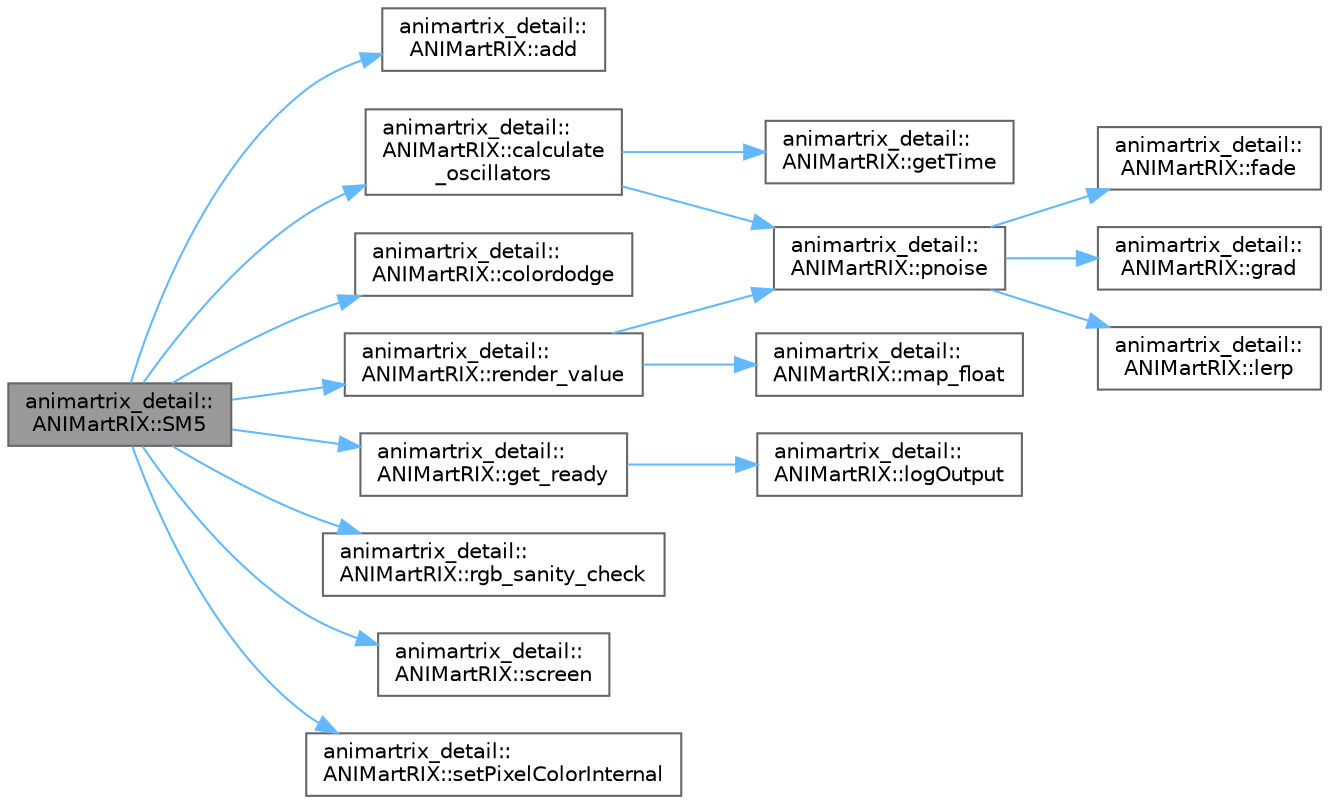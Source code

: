 digraph "animartrix_detail::ANIMartRIX::SM5"
{
 // LATEX_PDF_SIZE
  bgcolor="transparent";
  edge [fontname=Helvetica,fontsize=10,labelfontname=Helvetica,labelfontsize=10];
  node [fontname=Helvetica,fontsize=10,shape=box,height=0.2,width=0.4];
  rankdir="LR";
  Node1 [id="Node000001",label="animartrix_detail::\lANIMartRIX::SM5",height=0.2,width=0.4,color="gray40", fillcolor="grey60", style="filled", fontcolor="black",tooltip=" "];
  Node1 -> Node2 [id="edge1_Node000001_Node000002",color="steelblue1",style="solid",tooltip=" "];
  Node2 [id="Node000002",label="animartrix_detail::\lANIMartRIX::add",height=0.2,width=0.4,color="grey40", fillcolor="white", style="filled",URL="$df/d5e/classanimartrix__detail_1_1_a_n_i_mart_r_i_x.html#a0049e241a048eeec47f0abf19588c6d2",tooltip=" "];
  Node1 -> Node3 [id="edge2_Node000001_Node000003",color="steelblue1",style="solid",tooltip=" "];
  Node3 [id="Node000003",label="animartrix_detail::\lANIMartRIX::calculate\l_oscillators",height=0.2,width=0.4,color="grey40", fillcolor="white", style="filled",URL="$df/d5e/classanimartrix__detail_1_1_a_n_i_mart_r_i_x.html#a8f1a3ef6f9688953f30b62ee5a3842e0",tooltip=" "];
  Node3 -> Node4 [id="edge3_Node000003_Node000004",color="steelblue1",style="solid",tooltip=" "];
  Node4 [id="Node000004",label="animartrix_detail::\lANIMartRIX::getTime",height=0.2,width=0.4,color="grey40", fillcolor="white", style="filled",URL="$df/d5e/classanimartrix__detail_1_1_a_n_i_mart_r_i_x.html#aca68cf41172ac73c388dad51b3ab40ab",tooltip=" "];
  Node3 -> Node5 [id="edge4_Node000003_Node000005",color="steelblue1",style="solid",tooltip=" "];
  Node5 [id="Node000005",label="animartrix_detail::\lANIMartRIX::pnoise",height=0.2,width=0.4,color="grey40", fillcolor="white", style="filled",URL="$df/d5e/classanimartrix__detail_1_1_a_n_i_mart_r_i_x.html#a4e599e324fb4f9bec1a113f1843f6058",tooltip=" "];
  Node5 -> Node6 [id="edge5_Node000005_Node000006",color="steelblue1",style="solid",tooltip=" "];
  Node6 [id="Node000006",label="animartrix_detail::\lANIMartRIX::fade",height=0.2,width=0.4,color="grey40", fillcolor="white", style="filled",URL="$df/d5e/classanimartrix__detail_1_1_a_n_i_mart_r_i_x.html#af3fb7d297afe35dea7078be3836aa994",tooltip=" "];
  Node5 -> Node7 [id="edge6_Node000005_Node000007",color="steelblue1",style="solid",tooltip=" "];
  Node7 [id="Node000007",label="animartrix_detail::\lANIMartRIX::grad",height=0.2,width=0.4,color="grey40", fillcolor="white", style="filled",URL="$df/d5e/classanimartrix__detail_1_1_a_n_i_mart_r_i_x.html#acb625b48d9c1beec3067e0c38b7a0b22",tooltip=" "];
  Node5 -> Node8 [id="edge7_Node000005_Node000008",color="steelblue1",style="solid",tooltip=" "];
  Node8 [id="Node000008",label="animartrix_detail::\lANIMartRIX::lerp",height=0.2,width=0.4,color="grey40", fillcolor="white", style="filled",URL="$df/d5e/classanimartrix__detail_1_1_a_n_i_mart_r_i_x.html#a7ce0a9b9405217a5b8bf71c88bcb571b",tooltip=" "];
  Node1 -> Node9 [id="edge8_Node000001_Node000009",color="steelblue1",style="solid",tooltip=" "];
  Node9 [id="Node000009",label="animartrix_detail::\lANIMartRIX::colordodge",height=0.2,width=0.4,color="grey40", fillcolor="white", style="filled",URL="$df/d5e/classanimartrix__detail_1_1_a_n_i_mart_r_i_x.html#ac46f1605c69b2583e3e06bcb1bcb4cd3",tooltip=" "];
  Node1 -> Node10 [id="edge9_Node000001_Node000010",color="steelblue1",style="solid",tooltip=" "];
  Node10 [id="Node000010",label="animartrix_detail::\lANIMartRIX::get_ready",height=0.2,width=0.4,color="grey40", fillcolor="white", style="filled",URL="$df/d5e/classanimartrix__detail_1_1_a_n_i_mart_r_i_x.html#a087a9473459c121592e78b11d617820b",tooltip=" "];
  Node10 -> Node11 [id="edge10_Node000010_Node000011",color="steelblue1",style="solid",tooltip=" "];
  Node11 [id="Node000011",label="animartrix_detail::\lANIMartRIX::logOutput",height=0.2,width=0.4,color="grey40", fillcolor="white", style="filled",URL="$df/d5e/classanimartrix__detail_1_1_a_n_i_mart_r_i_x.html#ac384f7991b6c2a4906b1783b7aa59638",tooltip=" "];
  Node1 -> Node12 [id="edge11_Node000001_Node000012",color="steelblue1",style="solid",tooltip=" "];
  Node12 [id="Node000012",label="animartrix_detail::\lANIMartRIX::render_value",height=0.2,width=0.4,color="grey40", fillcolor="white", style="filled",URL="$df/d5e/classanimartrix__detail_1_1_a_n_i_mart_r_i_x.html#a867d92fbbe56d9cdbd02638db2795324",tooltip=" "];
  Node12 -> Node13 [id="edge12_Node000012_Node000013",color="steelblue1",style="solid",tooltip=" "];
  Node13 [id="Node000013",label="animartrix_detail::\lANIMartRIX::map_float",height=0.2,width=0.4,color="grey40", fillcolor="white", style="filled",URL="$df/d5e/classanimartrix__detail_1_1_a_n_i_mart_r_i_x.html#a2006d9bb43b5840274de66a93529a29f",tooltip=" "];
  Node12 -> Node5 [id="edge13_Node000012_Node000005",color="steelblue1",style="solid",tooltip=" "];
  Node1 -> Node14 [id="edge14_Node000001_Node000014",color="steelblue1",style="solid",tooltip=" "];
  Node14 [id="Node000014",label="animartrix_detail::\lANIMartRIX::rgb_sanity_check",height=0.2,width=0.4,color="grey40", fillcolor="white", style="filled",URL="$df/d5e/classanimartrix__detail_1_1_a_n_i_mart_r_i_x.html#a67a30ae022755db342ddaafdeb1b7d9f",tooltip=" "];
  Node1 -> Node15 [id="edge15_Node000001_Node000015",color="steelblue1",style="solid",tooltip=" "];
  Node15 [id="Node000015",label="animartrix_detail::\lANIMartRIX::screen",height=0.2,width=0.4,color="grey40", fillcolor="white", style="filled",URL="$df/d5e/classanimartrix__detail_1_1_a_n_i_mart_r_i_x.html#afa21f4025e5086d591b75af4884e2cf8",tooltip=" "];
  Node1 -> Node16 [id="edge16_Node000001_Node000016",color="steelblue1",style="solid",tooltip=" "];
  Node16 [id="Node000016",label="animartrix_detail::\lANIMartRIX::setPixelColorInternal",height=0.2,width=0.4,color="grey40", fillcolor="white", style="filled",URL="$df/d5e/classanimartrix__detail_1_1_a_n_i_mart_r_i_x.html#abeda45d77e8e41b81cd1e24a004e7f0c",tooltip=" "];
}
